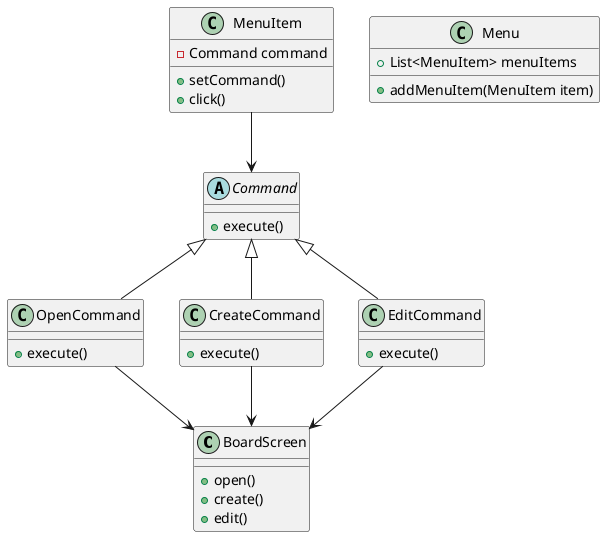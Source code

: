 @startuml
'https://plantuml.com/class-diagram

class BoardScreen
{
    +open()
    +create()
    +edit()
}

class Menu
{
    +List<MenuItem> menuItems
    +addMenuItem(MenuItem item)
}

MenuItem --> Command
class MenuItem
{
    -Command command
    +setCommand()
    +click()
}

abstract class Command
{
    +execute()
}

OpenCommand --> BoardScreen
class OpenCommand extends Command
{
    +execute()
}
CreateCommand --> BoardScreen
class CreateCommand extends Command
{
    +execute()
}
EditCommand --> BoardScreen
class EditCommand extends Command
{
    +execute()
}
@enduml